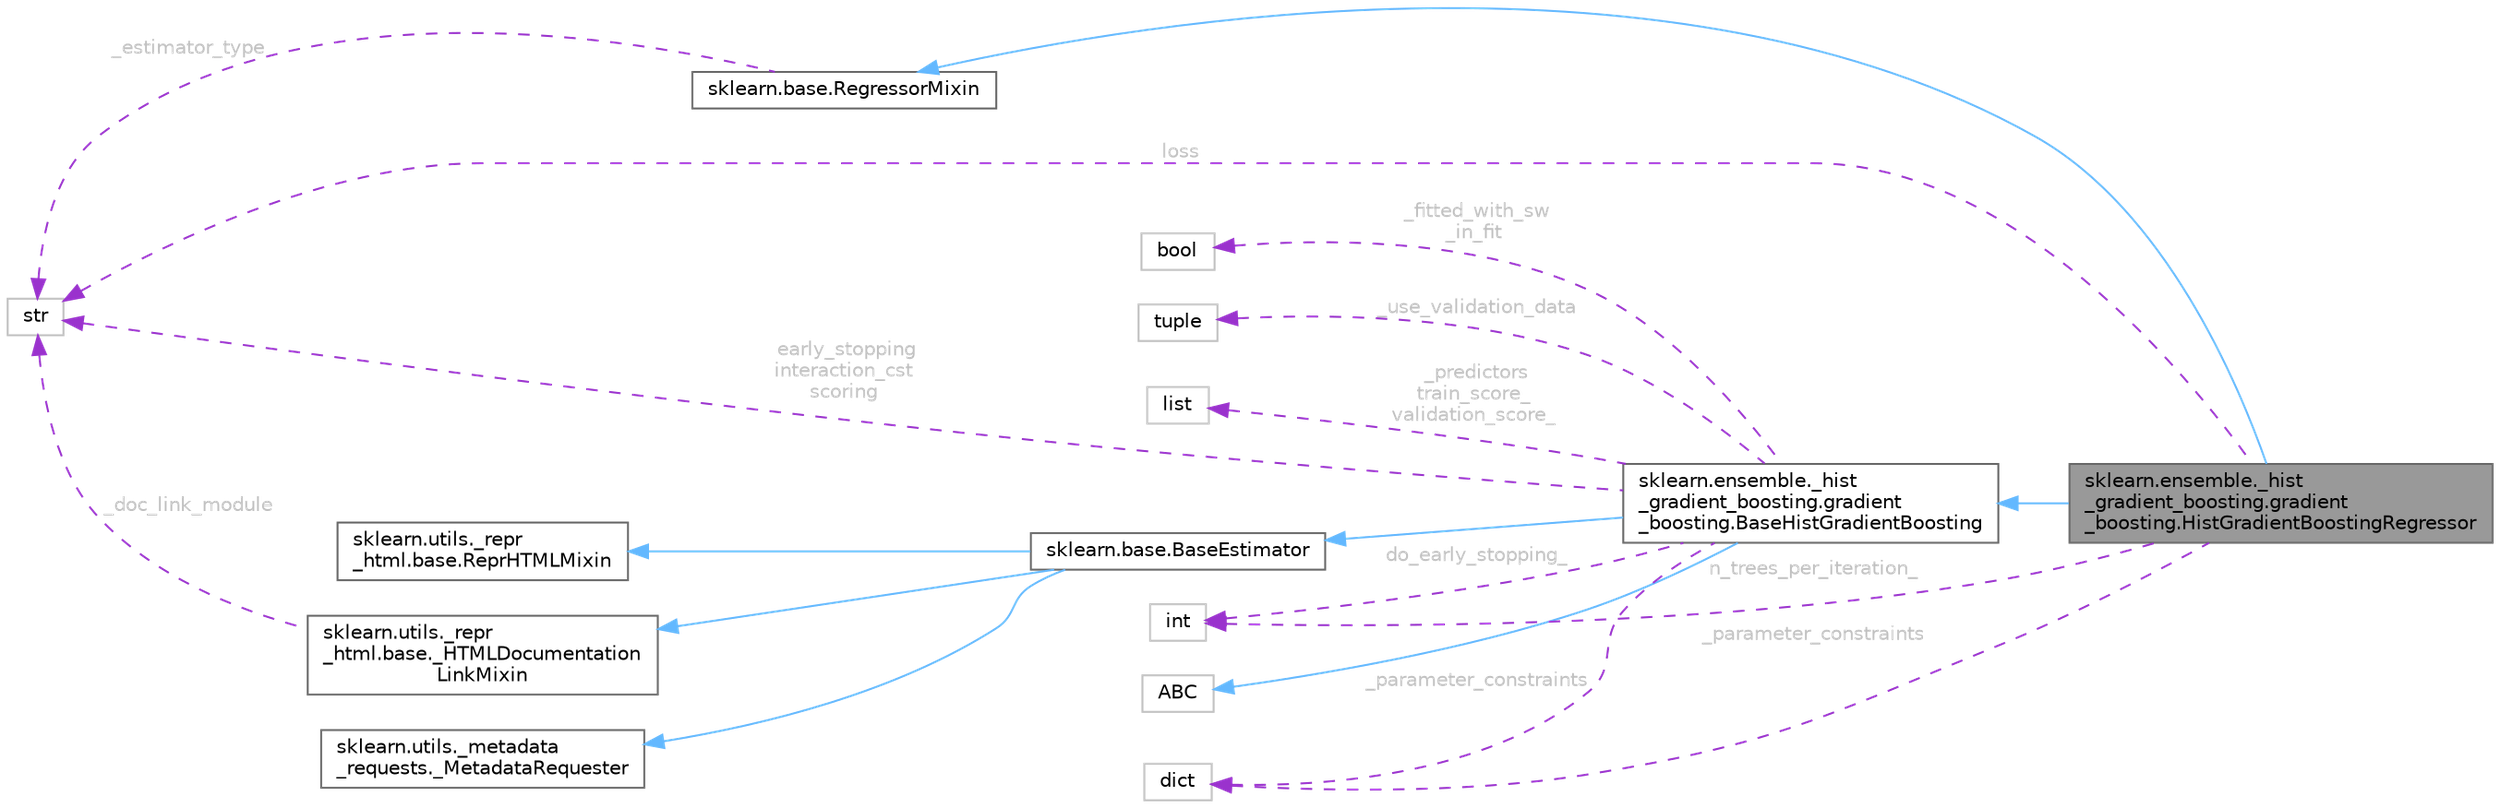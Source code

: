 digraph "sklearn.ensemble._hist_gradient_boosting.gradient_boosting.HistGradientBoostingRegressor"
{
 // LATEX_PDF_SIZE
  bgcolor="transparent";
  edge [fontname=Helvetica,fontsize=10,labelfontname=Helvetica,labelfontsize=10];
  node [fontname=Helvetica,fontsize=10,shape=box,height=0.2,width=0.4];
  rankdir="LR";
  Node1 [id="Node000001",label="sklearn.ensemble._hist\l_gradient_boosting.gradient\l_boosting.HistGradientBoostingRegressor",height=0.2,width=0.4,color="gray40", fillcolor="grey60", style="filled", fontcolor="black",tooltip=" "];
  Node2 -> Node1 [id="edge1_Node000001_Node000002",dir="back",color="steelblue1",style="solid",tooltip=" "];
  Node2 [id="Node000002",label="sklearn.base.RegressorMixin",height=0.2,width=0.4,color="gray40", fillcolor="white", style="filled",URL="$df/d64/classsklearn_1_1base_1_1RegressorMixin.html",tooltip=" "];
  Node3 -> Node2 [id="edge2_Node000002_Node000003",dir="back",color="darkorchid3",style="dashed",tooltip=" ",label=" _estimator_type",fontcolor="grey" ];
  Node3 [id="Node000003",label="str",height=0.2,width=0.4,color="grey75", fillcolor="white", style="filled",tooltip=" "];
  Node4 -> Node1 [id="edge3_Node000001_Node000004",dir="back",color="steelblue1",style="solid",tooltip=" "];
  Node4 [id="Node000004",label="sklearn.ensemble._hist\l_gradient_boosting.gradient\l_boosting.BaseHistGradientBoosting",height=0.2,width=0.4,color="gray40", fillcolor="white", style="filled",URL="$d0/d2d/classsklearn_1_1ensemble_1_1__hist__gradient__boosting_1_1gradient__boosting_1_1BaseHistGradientBoosting.html",tooltip=" "];
  Node5 -> Node4 [id="edge4_Node000004_Node000005",dir="back",color="steelblue1",style="solid",tooltip=" "];
  Node5 [id="Node000005",label="sklearn.base.BaseEstimator",height=0.2,width=0.4,color="gray40", fillcolor="white", style="filled",URL="$d3/d20/classsklearn_1_1base_1_1BaseEstimator.html",tooltip=" "];
  Node6 -> Node5 [id="edge5_Node000005_Node000006",dir="back",color="steelblue1",style="solid",tooltip=" "];
  Node6 [id="Node000006",label="sklearn.utils._repr\l_html.base.ReprHTMLMixin",height=0.2,width=0.4,color="gray40", fillcolor="white", style="filled",URL="$d3/d50/classsklearn_1_1utils_1_1__repr__html_1_1base_1_1ReprHTMLMixin.html",tooltip=" "];
  Node7 -> Node5 [id="edge6_Node000005_Node000007",dir="back",color="steelblue1",style="solid",tooltip=" "];
  Node7 [id="Node000007",label="sklearn.utils._repr\l_html.base._HTMLDocumentation\lLinkMixin",height=0.2,width=0.4,color="gray40", fillcolor="white", style="filled",URL="$d5/d05/classsklearn_1_1utils_1_1__repr__html_1_1base_1_1__HTMLDocumentationLinkMixin.html",tooltip=" "];
  Node3 -> Node7 [id="edge7_Node000007_Node000003",dir="back",color="darkorchid3",style="dashed",tooltip=" ",label=" _doc_link_module",fontcolor="grey" ];
  Node8 -> Node5 [id="edge8_Node000005_Node000008",dir="back",color="steelblue1",style="solid",tooltip=" "];
  Node8 [id="Node000008",label="sklearn.utils._metadata\l_requests._MetadataRequester",height=0.2,width=0.4,color="gray40", fillcolor="white", style="filled",URL="$d6/dfa/classsklearn_1_1utils_1_1__metadata__requests_1_1__MetadataRequester.html",tooltip=" "];
  Node9 -> Node4 [id="edge9_Node000004_Node000009",dir="back",color="steelblue1",style="solid",tooltip=" "];
  Node9 [id="Node000009",label="ABC",height=0.2,width=0.4,color="grey75", fillcolor="white", style="filled",URL="$dd/d9b/classABC.html",tooltip=" "];
  Node10 -> Node4 [id="edge10_Node000004_Node000010",dir="back",color="darkorchid3",style="dashed",tooltip=" ",label=" _parameter_constraints",fontcolor="grey" ];
  Node10 [id="Node000010",label="dict",height=0.2,width=0.4,color="grey75", fillcolor="white", style="filled",tooltip=" "];
  Node3 -> Node4 [id="edge11_Node000004_Node000003",dir="back",color="darkorchid3",style="dashed",tooltip=" ",label=" early_stopping\ninteraction_cst\nscoring",fontcolor="grey" ];
  Node11 -> Node4 [id="edge12_Node000004_Node000011",dir="back",color="darkorchid3",style="dashed",tooltip=" ",label=" _fitted_with_sw\n_in_fit",fontcolor="grey" ];
  Node11 [id="Node000011",label="bool",height=0.2,width=0.4,color="grey75", fillcolor="white", style="filled",tooltip=" "];
  Node12 -> Node4 [id="edge13_Node000004_Node000012",dir="back",color="darkorchid3",style="dashed",tooltip=" ",label=" do_early_stopping_",fontcolor="grey" ];
  Node12 [id="Node000012",label="int",height=0.2,width=0.4,color="grey75", fillcolor="white", style="filled",tooltip=" "];
  Node13 -> Node4 [id="edge14_Node000004_Node000013",dir="back",color="darkorchid3",style="dashed",tooltip=" ",label=" _use_validation_data",fontcolor="grey" ];
  Node13 [id="Node000013",label="tuple",height=0.2,width=0.4,color="grey75", fillcolor="white", style="filled",tooltip=" "];
  Node14 -> Node4 [id="edge15_Node000004_Node000014",dir="back",color="darkorchid3",style="dashed",tooltip=" ",label=" _predictors\ntrain_score_\nvalidation_score_",fontcolor="grey" ];
  Node14 [id="Node000014",label="list",height=0.2,width=0.4,color="grey75", fillcolor="white", style="filled",tooltip=" "];
  Node10 -> Node1 [id="edge16_Node000001_Node000010",dir="back",color="darkorchid3",style="dashed",tooltip=" ",label=" _parameter_constraints",fontcolor="grey" ];
  Node12 -> Node1 [id="edge17_Node000001_Node000012",dir="back",color="darkorchid3",style="dashed",tooltip=" ",label=" n_trees_per_iteration_",fontcolor="grey" ];
  Node3 -> Node1 [id="edge18_Node000001_Node000003",dir="back",color="darkorchid3",style="dashed",tooltip=" ",label=" loss",fontcolor="grey" ];
}
